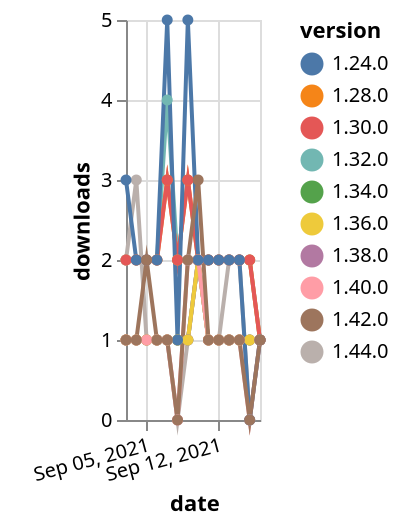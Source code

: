 {"$schema": "https://vega.github.io/schema/vega-lite/v5.json", "description": "A simple bar chart with embedded data.", "data": {"values": [{"date": "2021-09-03", "total": 256, "delta": 1, "version": "1.34.0"}, {"date": "2021-09-04", "total": 257, "delta": 1, "version": "1.34.0"}, {"date": "2021-09-05", "total": 258, "delta": 1, "version": "1.34.0"}, {"date": "2021-09-06", "total": 259, "delta": 1, "version": "1.34.0"}, {"date": "2021-09-07", "total": 260, "delta": 1, "version": "1.34.0"}, {"date": "2021-09-08", "total": 261, "delta": 1, "version": "1.34.0"}, {"date": "2021-09-09", "total": 262, "delta": 1, "version": "1.34.0"}, {"date": "2021-09-10", "total": 264, "delta": 2, "version": "1.34.0"}, {"date": "2021-09-11", "total": 265, "delta": 1, "version": "1.34.0"}, {"date": "2021-09-12", "total": 266, "delta": 1, "version": "1.34.0"}, {"date": "2021-09-13", "total": 267, "delta": 1, "version": "1.34.0"}, {"date": "2021-09-14", "total": 268, "delta": 1, "version": "1.34.0"}, {"date": "2021-09-15", "total": 269, "delta": 1, "version": "1.34.0"}, {"date": "2021-09-16", "total": 270, "delta": 1, "version": "1.34.0"}, {"date": "2021-09-03", "total": 2390, "delta": 2, "version": "1.32.0"}, {"date": "2021-09-04", "total": 2392, "delta": 2, "version": "1.32.0"}, {"date": "2021-09-05", "total": 2394, "delta": 2, "version": "1.32.0"}, {"date": "2021-09-06", "total": 2396, "delta": 2, "version": "1.32.0"}, {"date": "2021-09-07", "total": 2400, "delta": 4, "version": "1.32.0"}, {"date": "2021-09-08", "total": 2402, "delta": 2, "version": "1.32.0"}, {"date": "2021-09-09", "total": 2404, "delta": 2, "version": "1.32.0"}, {"date": "2021-09-10", "total": 2406, "delta": 2, "version": "1.32.0"}, {"date": "2021-09-11", "total": 2408, "delta": 2, "version": "1.32.0"}, {"date": "2021-09-12", "total": 2410, "delta": 2, "version": "1.32.0"}, {"date": "2021-09-13", "total": 2412, "delta": 2, "version": "1.32.0"}, {"date": "2021-09-14", "total": 2414, "delta": 2, "version": "1.32.0"}, {"date": "2021-09-15", "total": 2416, "delta": 2, "version": "1.32.0"}, {"date": "2021-09-16", "total": 2417, "delta": 1, "version": "1.32.0"}, {"date": "2021-09-03", "total": 2625, "delta": 2, "version": "1.28.0"}, {"date": "2021-09-04", "total": 2627, "delta": 2, "version": "1.28.0"}, {"date": "2021-09-05", "total": 2629, "delta": 2, "version": "1.28.0"}, {"date": "2021-09-06", "total": 2631, "delta": 2, "version": "1.28.0"}, {"date": "2021-09-07", "total": 2634, "delta": 3, "version": "1.28.0"}, {"date": "2021-09-08", "total": 2636, "delta": 2, "version": "1.28.0"}, {"date": "2021-09-09", "total": 2639, "delta": 3, "version": "1.28.0"}, {"date": "2021-09-10", "total": 2641, "delta": 2, "version": "1.28.0"}, {"date": "2021-09-11", "total": 2643, "delta": 2, "version": "1.28.0"}, {"date": "2021-09-12", "total": 2645, "delta": 2, "version": "1.28.0"}, {"date": "2021-09-13", "total": 2647, "delta": 2, "version": "1.28.0"}, {"date": "2021-09-14", "total": 2649, "delta": 2, "version": "1.28.0"}, {"date": "2021-09-15", "total": 2651, "delta": 2, "version": "1.28.0"}, {"date": "2021-09-16", "total": 2652, "delta": 1, "version": "1.28.0"}, {"date": "2021-09-03", "total": 131, "delta": 2, "version": "1.44.0"}, {"date": "2021-09-04", "total": 134, "delta": 3, "version": "1.44.0"}, {"date": "2021-09-05", "total": 135, "delta": 1, "version": "1.44.0"}, {"date": "2021-09-06", "total": 136, "delta": 1, "version": "1.44.0"}, {"date": "2021-09-07", "total": 137, "delta": 1, "version": "1.44.0"}, {"date": "2021-09-08", "total": 137, "delta": 0, "version": "1.44.0"}, {"date": "2021-09-09", "total": 138, "delta": 1, "version": "1.44.0"}, {"date": "2021-09-10", "total": 140, "delta": 2, "version": "1.44.0"}, {"date": "2021-09-11", "total": 141, "delta": 1, "version": "1.44.0"}, {"date": "2021-09-12", "total": 142, "delta": 1, "version": "1.44.0"}, {"date": "2021-09-13", "total": 144, "delta": 2, "version": "1.44.0"}, {"date": "2021-09-14", "total": 146, "delta": 2, "version": "1.44.0"}, {"date": "2021-09-15", "total": 146, "delta": 0, "version": "1.44.0"}, {"date": "2021-09-16", "total": 147, "delta": 1, "version": "1.44.0"}, {"date": "2021-09-03", "total": 190, "delta": 1, "version": "1.38.0"}, {"date": "2021-09-04", "total": 191, "delta": 1, "version": "1.38.0"}, {"date": "2021-09-05", "total": 192, "delta": 1, "version": "1.38.0"}, {"date": "2021-09-06", "total": 193, "delta": 1, "version": "1.38.0"}, {"date": "2021-09-07", "total": 194, "delta": 1, "version": "1.38.0"}, {"date": "2021-09-08", "total": 195, "delta": 1, "version": "1.38.0"}, {"date": "2021-09-09", "total": 196, "delta": 1, "version": "1.38.0"}, {"date": "2021-09-10", "total": 198, "delta": 2, "version": "1.38.0"}, {"date": "2021-09-11", "total": 199, "delta": 1, "version": "1.38.0"}, {"date": "2021-09-12", "total": 200, "delta": 1, "version": "1.38.0"}, {"date": "2021-09-13", "total": 201, "delta": 1, "version": "1.38.0"}, {"date": "2021-09-14", "total": 202, "delta": 1, "version": "1.38.0"}, {"date": "2021-09-15", "total": 203, "delta": 1, "version": "1.38.0"}, {"date": "2021-09-16", "total": 204, "delta": 1, "version": "1.38.0"}, {"date": "2021-09-03", "total": 202, "delta": 1, "version": "1.36.0"}, {"date": "2021-09-04", "total": 203, "delta": 1, "version": "1.36.0"}, {"date": "2021-09-05", "total": 204, "delta": 1, "version": "1.36.0"}, {"date": "2021-09-06", "total": 205, "delta": 1, "version": "1.36.0"}, {"date": "2021-09-07", "total": 206, "delta": 1, "version": "1.36.0"}, {"date": "2021-09-08", "total": 207, "delta": 1, "version": "1.36.0"}, {"date": "2021-09-09", "total": 208, "delta": 1, "version": "1.36.0"}, {"date": "2021-09-10", "total": 210, "delta": 2, "version": "1.36.0"}, {"date": "2021-09-11", "total": 211, "delta": 1, "version": "1.36.0"}, {"date": "2021-09-12", "total": 212, "delta": 1, "version": "1.36.0"}, {"date": "2021-09-13", "total": 213, "delta": 1, "version": "1.36.0"}, {"date": "2021-09-14", "total": 214, "delta": 1, "version": "1.36.0"}, {"date": "2021-09-15", "total": 215, "delta": 1, "version": "1.36.0"}, {"date": "2021-09-16", "total": 216, "delta": 1, "version": "1.36.0"}, {"date": "2021-09-03", "total": 166, "delta": 1, "version": "1.40.0"}, {"date": "2021-09-04", "total": 167, "delta": 1, "version": "1.40.0"}, {"date": "2021-09-05", "total": 168, "delta": 1, "version": "1.40.0"}, {"date": "2021-09-06", "total": 169, "delta": 1, "version": "1.40.0"}, {"date": "2021-09-07", "total": 170, "delta": 1, "version": "1.40.0"}, {"date": "2021-09-08", "total": 170, "delta": 0, "version": "1.40.0"}, {"date": "2021-09-09", "total": 172, "delta": 2, "version": "1.40.0"}, {"date": "2021-09-10", "total": 174, "delta": 2, "version": "1.40.0"}, {"date": "2021-09-11", "total": 175, "delta": 1, "version": "1.40.0"}, {"date": "2021-09-12", "total": 176, "delta": 1, "version": "1.40.0"}, {"date": "2021-09-13", "total": 177, "delta": 1, "version": "1.40.0"}, {"date": "2021-09-14", "total": 178, "delta": 1, "version": "1.40.0"}, {"date": "2021-09-15", "total": 178, "delta": 0, "version": "1.40.0"}, {"date": "2021-09-16", "total": 179, "delta": 1, "version": "1.40.0"}, {"date": "2021-09-03", "total": 3629, "delta": 2, "version": "1.30.0"}, {"date": "2021-09-04", "total": 3631, "delta": 2, "version": "1.30.0"}, {"date": "2021-09-05", "total": 3633, "delta": 2, "version": "1.30.0"}, {"date": "2021-09-06", "total": 3635, "delta": 2, "version": "1.30.0"}, {"date": "2021-09-07", "total": 3638, "delta": 3, "version": "1.30.0"}, {"date": "2021-09-08", "total": 3640, "delta": 2, "version": "1.30.0"}, {"date": "2021-09-09", "total": 3643, "delta": 3, "version": "1.30.0"}, {"date": "2021-09-10", "total": 3645, "delta": 2, "version": "1.30.0"}, {"date": "2021-09-11", "total": 3647, "delta": 2, "version": "1.30.0"}, {"date": "2021-09-12", "total": 3649, "delta": 2, "version": "1.30.0"}, {"date": "2021-09-13", "total": 3651, "delta": 2, "version": "1.30.0"}, {"date": "2021-09-14", "total": 3653, "delta": 2, "version": "1.30.0"}, {"date": "2021-09-15", "total": 3655, "delta": 2, "version": "1.30.0"}, {"date": "2021-09-16", "total": 3656, "delta": 1, "version": "1.30.0"}, {"date": "2021-09-03", "total": 4584, "delta": 3, "version": "1.24.0"}, {"date": "2021-09-04", "total": 4586, "delta": 2, "version": "1.24.0"}, {"date": "2021-09-05", "total": 4588, "delta": 2, "version": "1.24.0"}, {"date": "2021-09-06", "total": 4590, "delta": 2, "version": "1.24.0"}, {"date": "2021-09-07", "total": 4595, "delta": 5, "version": "1.24.0"}, {"date": "2021-09-08", "total": 4596, "delta": 1, "version": "1.24.0"}, {"date": "2021-09-09", "total": 4601, "delta": 5, "version": "1.24.0"}, {"date": "2021-09-10", "total": 4603, "delta": 2, "version": "1.24.0"}, {"date": "2021-09-11", "total": 4605, "delta": 2, "version": "1.24.0"}, {"date": "2021-09-12", "total": 4607, "delta": 2, "version": "1.24.0"}, {"date": "2021-09-13", "total": 4609, "delta": 2, "version": "1.24.0"}, {"date": "2021-09-14", "total": 4611, "delta": 2, "version": "1.24.0"}, {"date": "2021-09-15", "total": 4611, "delta": 0, "version": "1.24.0"}, {"date": "2021-09-16", "total": 4612, "delta": 1, "version": "1.24.0"}, {"date": "2021-09-03", "total": 194, "delta": 1, "version": "1.42.0"}, {"date": "2021-09-04", "total": 195, "delta": 1, "version": "1.42.0"}, {"date": "2021-09-05", "total": 197, "delta": 2, "version": "1.42.0"}, {"date": "2021-09-06", "total": 198, "delta": 1, "version": "1.42.0"}, {"date": "2021-09-07", "total": 199, "delta": 1, "version": "1.42.0"}, {"date": "2021-09-08", "total": 199, "delta": 0, "version": "1.42.0"}, {"date": "2021-09-09", "total": 201, "delta": 2, "version": "1.42.0"}, {"date": "2021-09-10", "total": 204, "delta": 3, "version": "1.42.0"}, {"date": "2021-09-11", "total": 205, "delta": 1, "version": "1.42.0"}, {"date": "2021-09-12", "total": 206, "delta": 1, "version": "1.42.0"}, {"date": "2021-09-13", "total": 207, "delta": 1, "version": "1.42.0"}, {"date": "2021-09-14", "total": 208, "delta": 1, "version": "1.42.0"}, {"date": "2021-09-15", "total": 208, "delta": 0, "version": "1.42.0"}, {"date": "2021-09-16", "total": 209, "delta": 1, "version": "1.42.0"}]}, "width": "container", "mark": {"type": "line", "point": {"filled": true}}, "encoding": {"x": {"field": "date", "type": "temporal", "timeUnit": "yearmonthdate", "title": "date", "axis": {"labelAngle": -15}}, "y": {"field": "delta", "type": "quantitative", "title": "downloads"}, "color": {"field": "version", "type": "nominal"}, "tooltip": {"field": "delta"}}}